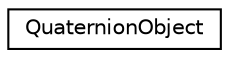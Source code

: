 digraph G
{
  edge [fontname="Helvetica",fontsize="10",labelfontname="Helvetica",labelfontsize="10"];
  node [fontname="Helvetica",fontsize="10",shape=record];
  rankdir=LR;
  Node1 [label="QuaternionObject",height=0.2,width=0.4,color="black", fillcolor="white", style="filled",URL="$d9/df0/structQuaternionObject.html"];
}
